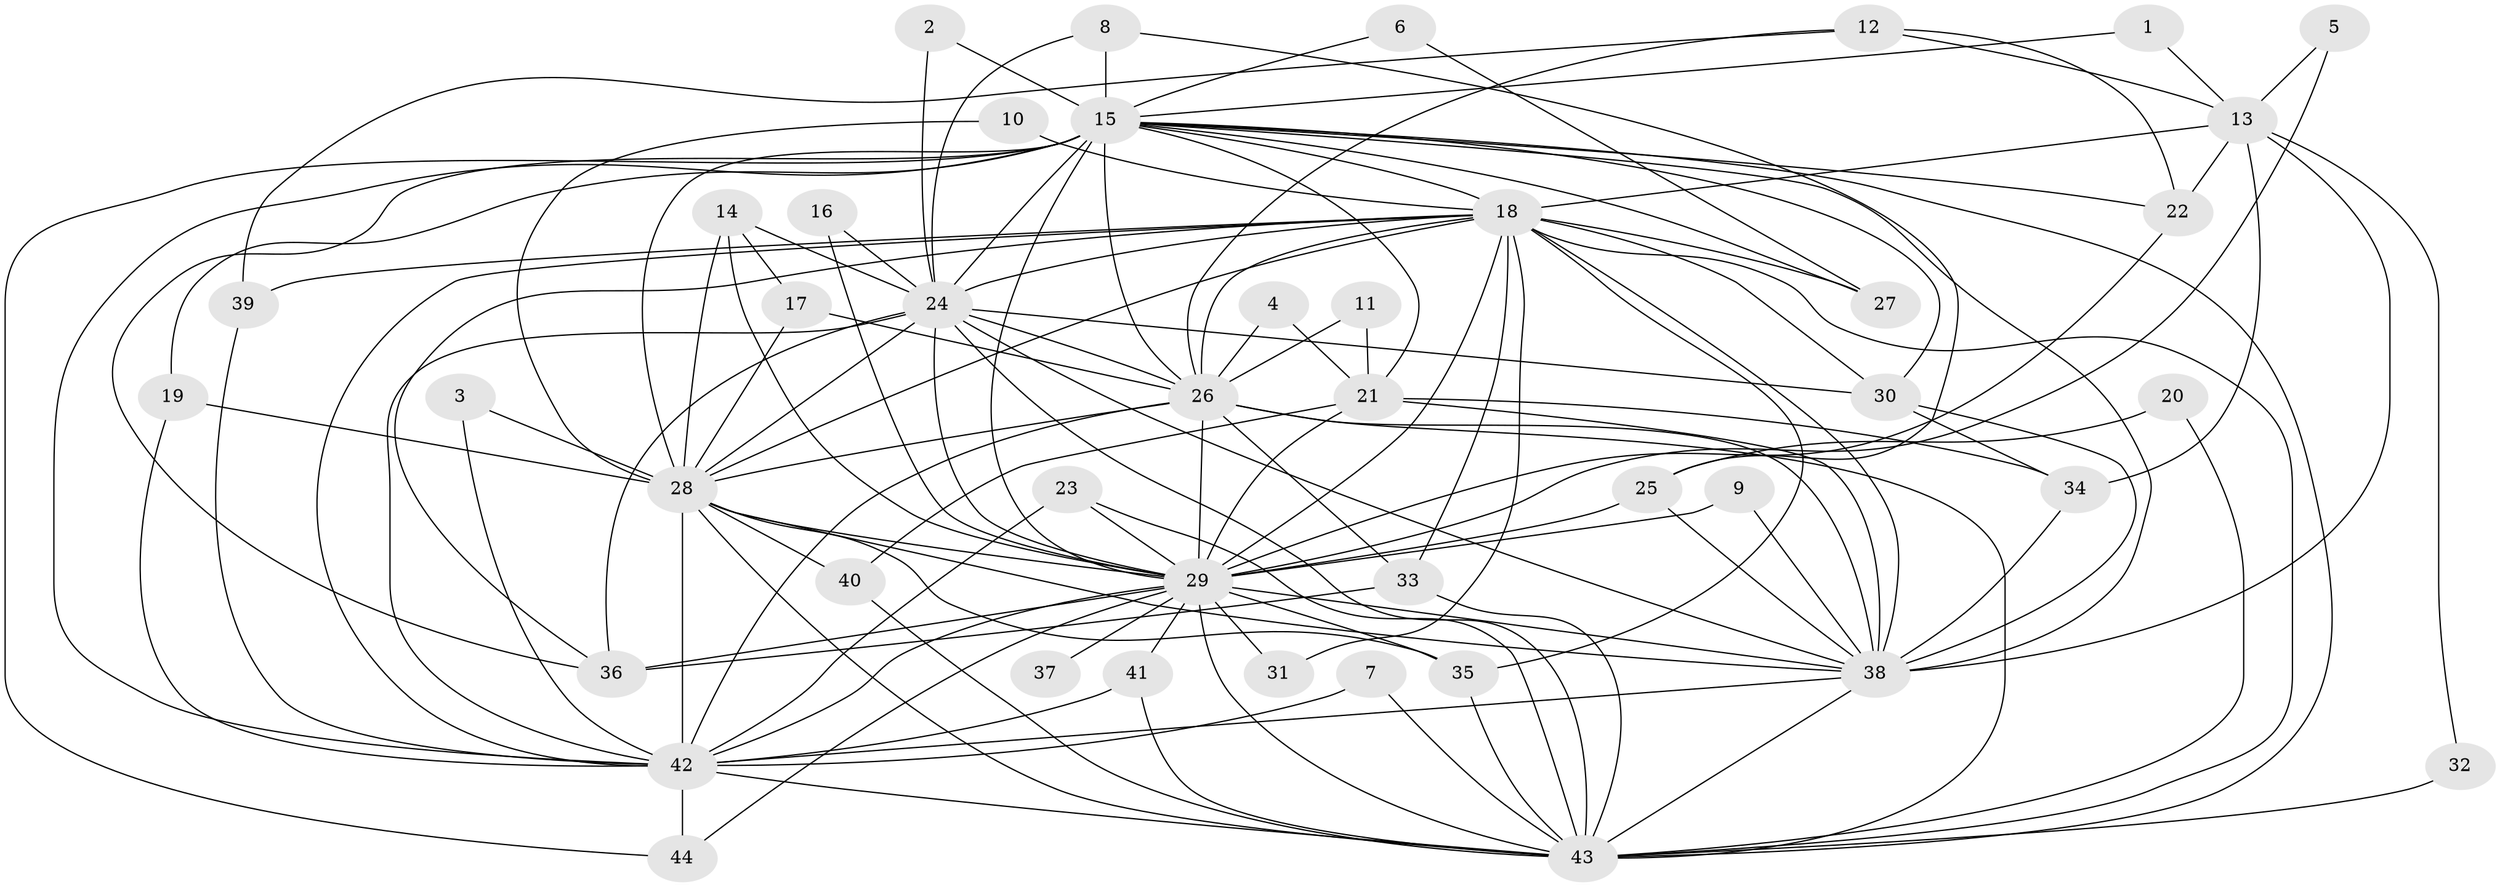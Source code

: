 // original degree distribution, {15: 0.022988505747126436, 16: 0.034482758620689655, 29: 0.011494252873563218, 19: 0.011494252873563218, 26: 0.011494252873563218, 18: 0.011494252873563218, 20: 0.011494252873563218, 4: 0.10344827586206896, 3: 0.20689655172413793, 8: 0.022988505747126436, 2: 0.5287356321839081, 5: 0.022988505747126436}
// Generated by graph-tools (version 1.1) at 2025/49/03/09/25 03:49:27]
// undirected, 44 vertices, 127 edges
graph export_dot {
graph [start="1"]
  node [color=gray90,style=filled];
  1;
  2;
  3;
  4;
  5;
  6;
  7;
  8;
  9;
  10;
  11;
  12;
  13;
  14;
  15;
  16;
  17;
  18;
  19;
  20;
  21;
  22;
  23;
  24;
  25;
  26;
  27;
  28;
  29;
  30;
  31;
  32;
  33;
  34;
  35;
  36;
  37;
  38;
  39;
  40;
  41;
  42;
  43;
  44;
  1 -- 13 [weight=1.0];
  1 -- 15 [weight=1.0];
  2 -- 15 [weight=1.0];
  2 -- 24 [weight=1.0];
  3 -- 28 [weight=1.0];
  3 -- 42 [weight=1.0];
  4 -- 21 [weight=1.0];
  4 -- 26 [weight=1.0];
  5 -- 13 [weight=1.0];
  5 -- 29 [weight=1.0];
  6 -- 15 [weight=1.0];
  6 -- 27 [weight=1.0];
  7 -- 42 [weight=1.0];
  7 -- 43 [weight=1.0];
  8 -- 15 [weight=1.0];
  8 -- 24 [weight=1.0];
  8 -- 25 [weight=1.0];
  9 -- 29 [weight=1.0];
  9 -- 38 [weight=1.0];
  10 -- 18 [weight=1.0];
  10 -- 28 [weight=1.0];
  11 -- 21 [weight=1.0];
  11 -- 26 [weight=1.0];
  12 -- 13 [weight=1.0];
  12 -- 22 [weight=1.0];
  12 -- 26 [weight=1.0];
  12 -- 39 [weight=1.0];
  13 -- 18 [weight=1.0];
  13 -- 22 [weight=1.0];
  13 -- 32 [weight=1.0];
  13 -- 34 [weight=1.0];
  13 -- 38 [weight=1.0];
  14 -- 17 [weight=1.0];
  14 -- 24 [weight=1.0];
  14 -- 28 [weight=1.0];
  14 -- 29 [weight=1.0];
  15 -- 18 [weight=2.0];
  15 -- 19 [weight=1.0];
  15 -- 21 [weight=2.0];
  15 -- 22 [weight=1.0];
  15 -- 24 [weight=2.0];
  15 -- 26 [weight=1.0];
  15 -- 27 [weight=1.0];
  15 -- 28 [weight=3.0];
  15 -- 29 [weight=1.0];
  15 -- 30 [weight=1.0];
  15 -- 36 [weight=1.0];
  15 -- 38 [weight=2.0];
  15 -- 42 [weight=1.0];
  15 -- 43 [weight=1.0];
  15 -- 44 [weight=1.0];
  16 -- 24 [weight=1.0];
  16 -- 29 [weight=2.0];
  17 -- 26 [weight=1.0];
  17 -- 28 [weight=1.0];
  18 -- 24 [weight=2.0];
  18 -- 26 [weight=2.0];
  18 -- 27 [weight=2.0];
  18 -- 28 [weight=2.0];
  18 -- 29 [weight=3.0];
  18 -- 30 [weight=1.0];
  18 -- 31 [weight=1.0];
  18 -- 33 [weight=1.0];
  18 -- 35 [weight=1.0];
  18 -- 36 [weight=1.0];
  18 -- 38 [weight=2.0];
  18 -- 39 [weight=1.0];
  18 -- 42 [weight=2.0];
  18 -- 43 [weight=3.0];
  19 -- 28 [weight=1.0];
  19 -- 42 [weight=1.0];
  20 -- 25 [weight=1.0];
  20 -- 43 [weight=1.0];
  21 -- 29 [weight=1.0];
  21 -- 34 [weight=1.0];
  21 -- 38 [weight=1.0];
  21 -- 40 [weight=1.0];
  22 -- 29 [weight=1.0];
  23 -- 29 [weight=1.0];
  23 -- 42 [weight=1.0];
  23 -- 43 [weight=1.0];
  24 -- 26 [weight=1.0];
  24 -- 28 [weight=1.0];
  24 -- 29 [weight=1.0];
  24 -- 30 [weight=1.0];
  24 -- 36 [weight=1.0];
  24 -- 38 [weight=1.0];
  24 -- 42 [weight=1.0];
  24 -- 43 [weight=1.0];
  25 -- 29 [weight=1.0];
  25 -- 38 [weight=1.0];
  26 -- 28 [weight=2.0];
  26 -- 29 [weight=1.0];
  26 -- 33 [weight=1.0];
  26 -- 38 [weight=1.0];
  26 -- 42 [weight=1.0];
  26 -- 43 [weight=1.0];
  28 -- 29 [weight=1.0];
  28 -- 35 [weight=1.0];
  28 -- 38 [weight=1.0];
  28 -- 40 [weight=1.0];
  28 -- 42 [weight=2.0];
  28 -- 43 [weight=1.0];
  29 -- 31 [weight=1.0];
  29 -- 35 [weight=1.0];
  29 -- 36 [weight=1.0];
  29 -- 37 [weight=1.0];
  29 -- 38 [weight=2.0];
  29 -- 41 [weight=1.0];
  29 -- 42 [weight=2.0];
  29 -- 43 [weight=2.0];
  29 -- 44 [weight=1.0];
  30 -- 34 [weight=1.0];
  30 -- 38 [weight=2.0];
  32 -- 43 [weight=1.0];
  33 -- 36 [weight=1.0];
  33 -- 43 [weight=1.0];
  34 -- 38 [weight=1.0];
  35 -- 43 [weight=1.0];
  38 -- 42 [weight=1.0];
  38 -- 43 [weight=1.0];
  39 -- 42 [weight=1.0];
  40 -- 43 [weight=1.0];
  41 -- 42 [weight=1.0];
  41 -- 43 [weight=1.0];
  42 -- 43 [weight=1.0];
  42 -- 44 [weight=1.0];
}
